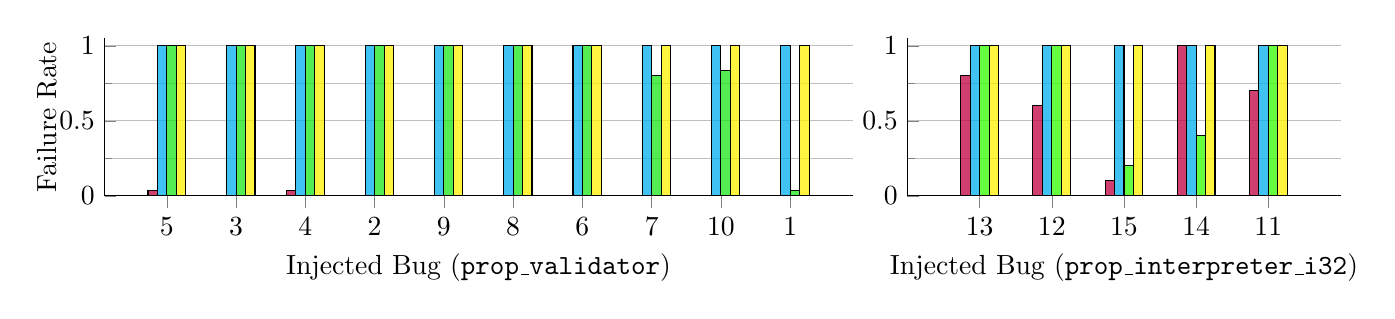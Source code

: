 \begin{tikzpicture}
  \pgfplotsset{
    scale only axis,
  }

  \begin{axis}[
      height=2cm,
      width=9.5cm,
      ybar=0cm,
      bar width=0.12cm,
      ylabel style={yshift=-2mm},
      enlarge x limits=0.1,
      axis y line*=left,
      axis x line*=bottom,
      xmin=1, xmax=10,
      ymin=0, ymax=1.05,
      xtick={1, 2, ..., 10},
      xlabel={Injected Bug (\texttt{prop\_validator})},
      ytick={0.0, 0.5, 1.0},
      xticklabels={5, 3, 4, 2, 9, 8, 6, 7, 10, 1},
      minor y tick num=1,
      ylabel={Failure Rate},
      ymajorgrids={true},
      yminorgrids={true},
      legend style={
        legend columns=-1,
        draw=none,
        at={ (0.5,-0.2) },
        anchor=north
      },
      legend style={/tikz/every even column/.append style={column sep=0.2cm}}]
    ]
    % MTTF QuickCheck
    \addplot[fill=purple, fill opacity=0.75] coordinates {
      (1 ,  0.033)
      (2 ,  0)
      (3 ,  0.033)
      (4 ,  0)
      (5 ,  0)
      (6 ,  0)
      (7 ,  0)
      (8 ,  0)
      (9 ,  0)
      (10 , 0)
    };

    % MTTF Mutagen (all heuristics)
    \addplot[fill=cyan, fill opacity=0.75] coordinates {
      (1 ,  1)
      (2 ,  1)
      (3 ,  1)
      (4 ,  1)
      (5 ,  1)
      (6 ,  1)
      (7 ,  1)
      (8 ,  1)
      (9 ,  1)
      (10 , 1)
    };

    % Mutagen (no FIFO)
    \addplot[fill=green!80!gray, fill opacity=0.75] coordinates {
      (1 ,  1)
      (2 ,  1)
      (3 ,  1)
      (4 ,  1)
      (5 ,  1)
      (6 ,  1)
      (7 ,  1)
      (8 ,  0.8)
      (9 ,  0.833)
      (10 , 0.033)
    };

    % Mutagen (no reset, 25 random mutations)
    \addplot[fill=yellow, fill opacity=0.75] coordinates {
      (1 ,  1)
      (2 ,  1)
      (3 ,  1)
      (4 ,  1)
      (5 ,  1)
      (6 ,  1)
      (7 ,  1)
      (8 ,  1)
      (9 ,  1)
      (10 , 1)
    };

    % % Mutagen (no inheritance)
    % \addplot[fill=lime, fill opacity=0.75] coordinates {
    %   (4  , 1)
    %   (5  , 1)
    %   (2  , 1)
    %   (3  , 1)
    %   (1  , 1)
    %   (7  , 1)
    %   (10 , 1)
    %   (6  , 1)
    %   (9  , 1)
    %   (8  , 1)
    % };

  \end{axis}

\end{tikzpicture}%
\begin{tikzpicture}
  \pgfplotsset{
    scale only axis,
  }

  \begin{axis}[
      height=2cm,
      width=5.5cm,
      ybar=0cm,
      bar width=0.12cm,
      ylabel style={yshift=-5mm},
      enlarge x limits=0.25,
      axis y line*=left,
      axis x line*=bottom,
      xmin=11, xmax=15,
      ymin=0, ymax=1.05,
      xtick={11, 12, ..., 15},
      % y axis line style= { draw opacity=0 },
      ytick={0.0, 0.5, 1.0},
      minor y tick num=1,
      xlabel={Injected Bug (\texttt{prop\_interpreter\_i32})},
      % ytick style={draw=none},
      % yticklabels={,,},
      xticklabels={13,12,15,14,11},
      ymajorgrids={true},
      yminorgrids={true},
      legend style={
        legend columns=-1,
        draw=none,
        at={ (0.5,-0.2) },
        anchor=north
      },
      legend style={/tikz/every even column/.append style={column sep=0.2cm}}]
    ]
    % MTTF QuickCheck
    \addplot[fill=purple, fill opacity=0.75] coordinates {
      (11, 0.8)
      (12, 0.6)
      (13, 0.1)
      (14, 1)
      (15, 0.7)
    };

    % MTTF Mutagen (all heuristics)
    \addplot[fill=cyan, fill opacity=0.75] coordinates {
      (11, 1)
      (12, 1)
      (13, 1)
      (14, 1)
      (15, 1)
    };

    % Mutagen (no FIFO)
    \addplot[fill=green!80!yellow, fill opacity=0.75] coordinates {
      (11, 1)
      (12, 1)
      (13, 0.2)
      (14, 0.4)
      (15, 1)
    };

    % Mutagen (no reset, 25 random mutations)
    \addplot[fill=yellow, fill opacity=0.75] coordinates {
      (11, 1)
      (12, 1)
      (13, 1)
      (14, 1)
      (15, 1)
    };

    % % Mutagen (no inheritance)
    % \addplot[fill=lime, fill opacity=0.75] coordinates {
    %   (14, 1)
    %   (15, 1)
    %   (12, 1)
    %   (11, 1)
    %   (13, 1)
    % };

  \end{axis}
\end{tikzpicture}
